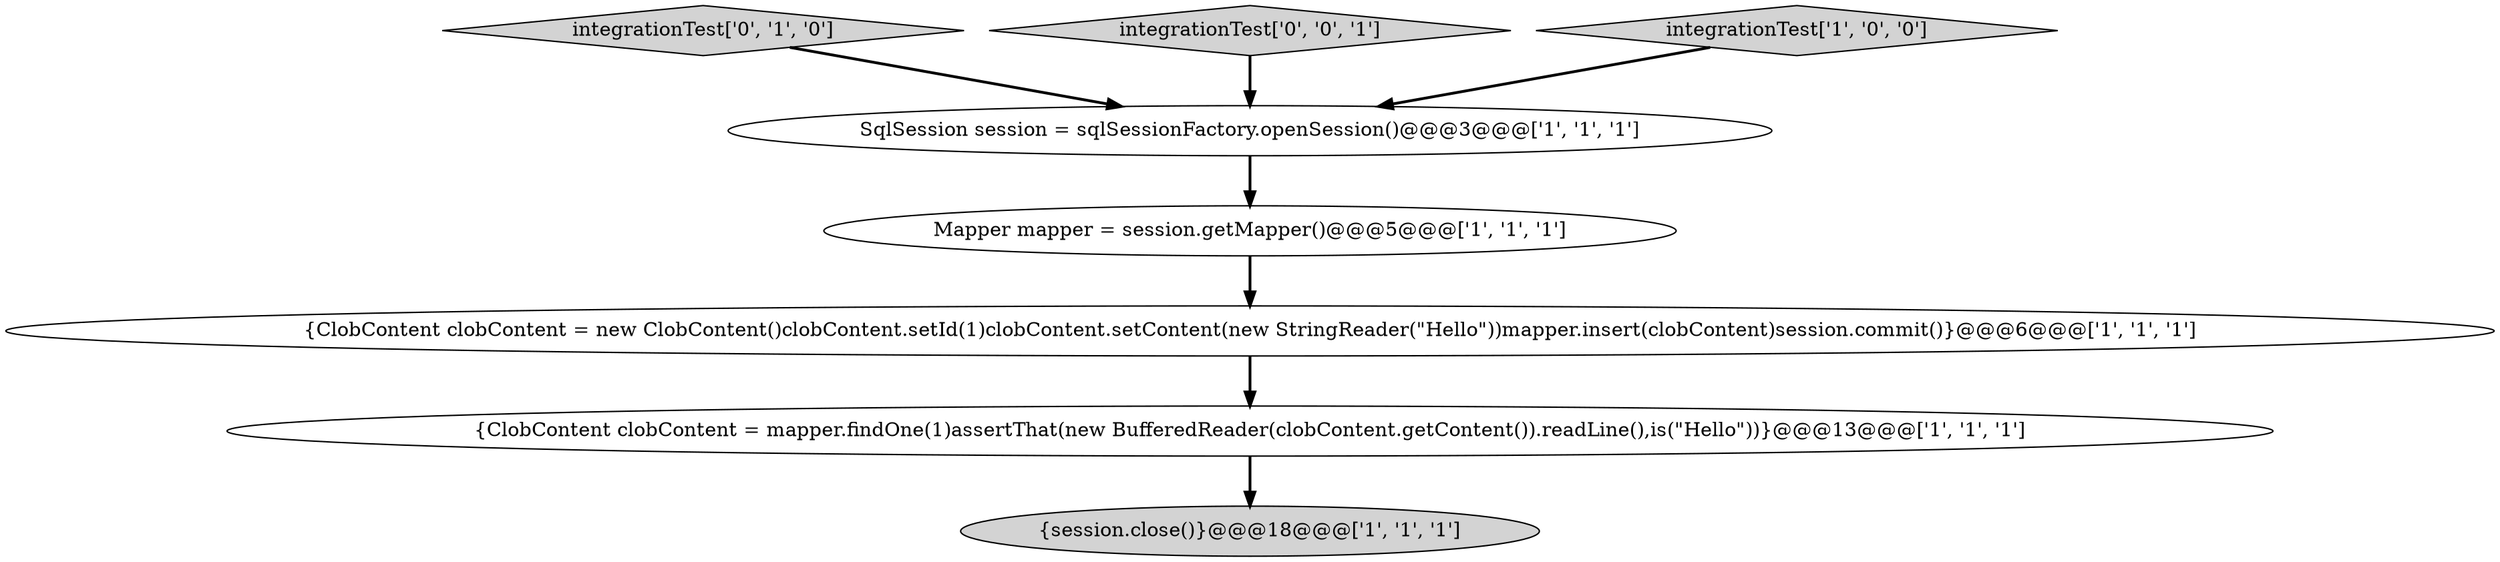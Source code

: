 digraph {
6 [style = filled, label = "integrationTest['0', '1', '0']", fillcolor = lightgray, shape = diamond image = "AAA0AAABBB2BBB"];
7 [style = filled, label = "integrationTest['0', '0', '1']", fillcolor = lightgray, shape = diamond image = "AAA0AAABBB3BBB"];
0 [style = filled, label = "integrationTest['1', '0', '0']", fillcolor = lightgray, shape = diamond image = "AAA0AAABBB1BBB"];
1 [style = filled, label = "{session.close()}@@@18@@@['1', '1', '1']", fillcolor = lightgray, shape = ellipse image = "AAA0AAABBB1BBB"];
2 [style = filled, label = "{ClobContent clobContent = new ClobContent()clobContent.setId(1)clobContent.setContent(new StringReader(\"Hello\"))mapper.insert(clobContent)session.commit()}@@@6@@@['1', '1', '1']", fillcolor = white, shape = ellipse image = "AAA0AAABBB1BBB"];
3 [style = filled, label = "SqlSession session = sqlSessionFactory.openSession()@@@3@@@['1', '1', '1']", fillcolor = white, shape = ellipse image = "AAA0AAABBB1BBB"];
5 [style = filled, label = "Mapper mapper = session.getMapper()@@@5@@@['1', '1', '1']", fillcolor = white, shape = ellipse image = "AAA0AAABBB1BBB"];
4 [style = filled, label = "{ClobContent clobContent = mapper.findOne(1)assertThat(new BufferedReader(clobContent.getContent()).readLine(),is(\"Hello\"))}@@@13@@@['1', '1', '1']", fillcolor = white, shape = ellipse image = "AAA0AAABBB1BBB"];
0->3 [style = bold, label=""];
6->3 [style = bold, label=""];
5->2 [style = bold, label=""];
4->1 [style = bold, label=""];
3->5 [style = bold, label=""];
2->4 [style = bold, label=""];
7->3 [style = bold, label=""];
}
